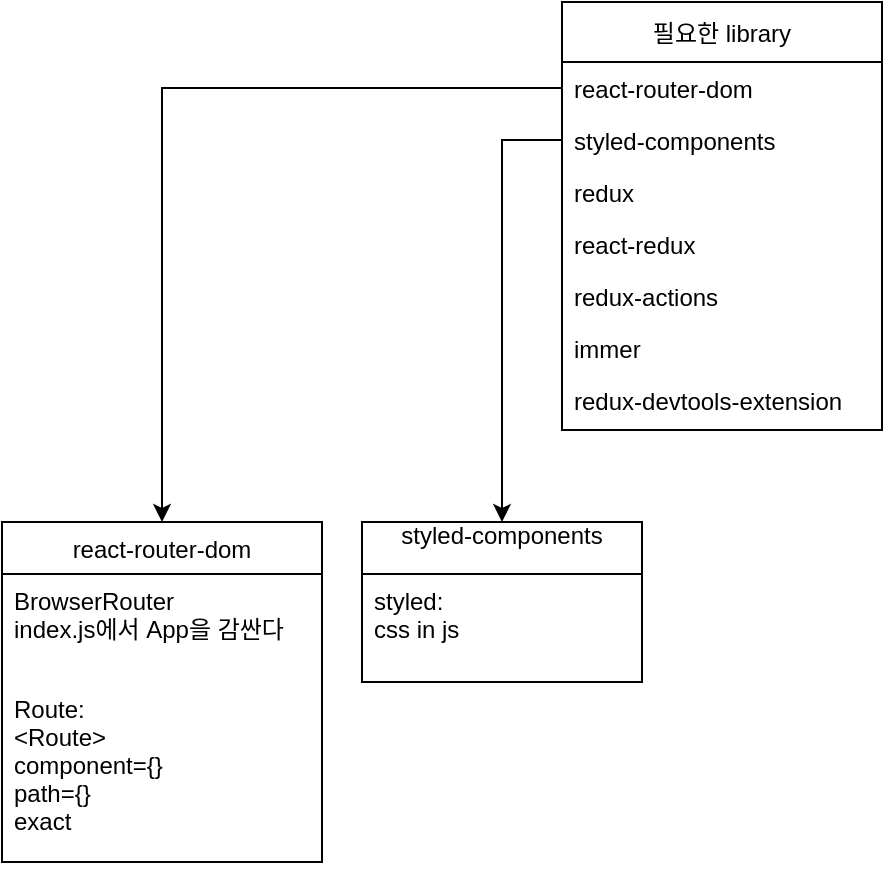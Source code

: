 <mxfile version="14.7.6" type="github">
  <diagram id="OLMiSo9zl_z5rvVyTol2" name="Page-1">
    <mxGraphModel dx="1182" dy="1915" grid="1" gridSize="10" guides="1" tooltips="1" connect="1" arrows="1" fold="1" page="1" pageScale="1" pageWidth="827" pageHeight="1169" math="0" shadow="0">
      <root>
        <mxCell id="0" />
        <mxCell id="1" parent="0" />
        <mxCell id="-qUDhv_ZsKp3VUNVFHI_-1" value="필요한 library" style="swimlane;fontStyle=0;childLayout=stackLayout;horizontal=1;startSize=30;fillColor=none;horizontalStack=0;resizeParent=1;resizeParentMax=0;resizeLast=0;collapsible=1;marginBottom=0;" vertex="1" parent="1">
          <mxGeometry x="280" y="-20" width="160" height="214" as="geometry" />
        </mxCell>
        <mxCell id="-qUDhv_ZsKp3VUNVFHI_-2" value="react-router-dom" style="text;strokeColor=none;fillColor=none;align=left;verticalAlign=top;spacingLeft=4;spacingRight=4;overflow=hidden;rotatable=0;points=[[0,0.5],[1,0.5]];portConstraint=eastwest;" vertex="1" parent="-qUDhv_ZsKp3VUNVFHI_-1">
          <mxGeometry y="30" width="160" height="26" as="geometry" />
        </mxCell>
        <mxCell id="-qUDhv_ZsKp3VUNVFHI_-3" value="styled-components" style="text;strokeColor=none;fillColor=none;align=left;verticalAlign=top;spacingLeft=4;spacingRight=4;overflow=hidden;rotatable=0;points=[[0,0.5],[1,0.5]];portConstraint=eastwest;" vertex="1" parent="-qUDhv_ZsKp3VUNVFHI_-1">
          <mxGeometry y="56" width="160" height="26" as="geometry" />
        </mxCell>
        <mxCell id="-qUDhv_ZsKp3VUNVFHI_-31" value="redux" style="text;strokeColor=none;fillColor=none;align=left;verticalAlign=top;spacingLeft=4;spacingRight=4;overflow=hidden;rotatable=0;points=[[0,0.5],[1,0.5]];portConstraint=eastwest;" vertex="1" parent="-qUDhv_ZsKp3VUNVFHI_-1">
          <mxGeometry y="82" width="160" height="26" as="geometry" />
        </mxCell>
        <mxCell id="-qUDhv_ZsKp3VUNVFHI_-38" value="react-redux" style="text;strokeColor=none;fillColor=none;align=left;verticalAlign=top;spacingLeft=4;spacingRight=4;overflow=hidden;rotatable=0;points=[[0,0.5],[1,0.5]];portConstraint=eastwest;" vertex="1" parent="-qUDhv_ZsKp3VUNVFHI_-1">
          <mxGeometry y="108" width="160" height="26" as="geometry" />
        </mxCell>
        <mxCell id="-qUDhv_ZsKp3VUNVFHI_-39" value="redux-actions" style="text;strokeColor=none;fillColor=none;align=left;verticalAlign=top;spacingLeft=4;spacingRight=4;overflow=hidden;rotatable=0;points=[[0,0.5],[1,0.5]];portConstraint=eastwest;" vertex="1" parent="-qUDhv_ZsKp3VUNVFHI_-1">
          <mxGeometry y="134" width="160" height="26" as="geometry" />
        </mxCell>
        <mxCell id="-qUDhv_ZsKp3VUNVFHI_-40" value="immer" style="text;strokeColor=none;fillColor=none;align=left;verticalAlign=top;spacingLeft=4;spacingRight=4;overflow=hidden;rotatable=0;points=[[0,0.5],[1,0.5]];portConstraint=eastwest;" vertex="1" parent="-qUDhv_ZsKp3VUNVFHI_-1">
          <mxGeometry y="160" width="160" height="26" as="geometry" />
        </mxCell>
        <mxCell id="-qUDhv_ZsKp3VUNVFHI_-41" value="redux-devtools-extension" style="text;strokeColor=none;fillColor=none;align=left;verticalAlign=top;spacingLeft=4;spacingRight=4;overflow=hidden;rotatable=0;points=[[0,0.5],[1,0.5]];portConstraint=eastwest;" vertex="1" parent="-qUDhv_ZsKp3VUNVFHI_-1">
          <mxGeometry y="186" width="160" height="28" as="geometry" />
        </mxCell>
        <mxCell id="-qUDhv_ZsKp3VUNVFHI_-6" value="react-router-dom" style="swimlane;fontStyle=0;childLayout=stackLayout;horizontal=1;startSize=26;fillColor=none;horizontalStack=0;resizeParent=1;resizeParentMax=0;resizeLast=0;collapsible=1;marginBottom=0;" vertex="1" parent="1">
          <mxGeometry y="240" width="160" height="170" as="geometry" />
        </mxCell>
        <mxCell id="-qUDhv_ZsKp3VUNVFHI_-7" value="BrowserRouter&#xa;index.js에서 App을 감싼다" style="text;strokeColor=none;fillColor=none;align=left;verticalAlign=top;spacingLeft=4;spacingRight=4;overflow=hidden;rotatable=0;points=[[0,0.5],[1,0.5]];portConstraint=eastwest;" vertex="1" parent="-qUDhv_ZsKp3VUNVFHI_-6">
          <mxGeometry y="26" width="160" height="54" as="geometry" />
        </mxCell>
        <mxCell id="-qUDhv_ZsKp3VUNVFHI_-8" value="Route:&#xa;&lt;Route&gt;&#xa;component={}&#xa;path={}&#xa;exact" style="text;strokeColor=none;fillColor=none;align=left;verticalAlign=top;spacingLeft=4;spacingRight=4;overflow=hidden;rotatable=0;points=[[0,0.5],[1,0.5]];portConstraint=eastwest;" vertex="1" parent="-qUDhv_ZsKp3VUNVFHI_-6">
          <mxGeometry y="80" width="160" height="90" as="geometry" />
        </mxCell>
        <mxCell id="-qUDhv_ZsKp3VUNVFHI_-10" style="edgeStyle=orthogonalEdgeStyle;rounded=0;orthogonalLoop=1;jettySize=auto;html=1;exitX=0;exitY=0.5;exitDx=0;exitDy=0;" edge="1" parent="1" source="-qUDhv_ZsKp3VUNVFHI_-2" target="-qUDhv_ZsKp3VUNVFHI_-6">
          <mxGeometry relative="1" as="geometry" />
        </mxCell>
        <mxCell id="-qUDhv_ZsKp3VUNVFHI_-27" value="styled-components&#xa;" style="swimlane;fontStyle=0;childLayout=stackLayout;horizontal=1;startSize=26;horizontalStack=0;resizeParent=1;resizeParentMax=0;resizeLast=0;collapsible=1;marginBottom=0;" vertex="1" parent="1">
          <mxGeometry x="180" y="240" width="140" height="80" as="geometry" />
        </mxCell>
        <mxCell id="-qUDhv_ZsKp3VUNVFHI_-28" value="styled:&#xa;css in js " style="text;strokeColor=none;fillColor=none;align=left;verticalAlign=top;spacingLeft=4;spacingRight=4;overflow=hidden;rotatable=0;points=[[0,0.5],[1,0.5]];portConstraint=eastwest;" vertex="1" parent="-qUDhv_ZsKp3VUNVFHI_-27">
          <mxGeometry y="26" width="140" height="54" as="geometry" />
        </mxCell>
        <mxCell id="-qUDhv_ZsKp3VUNVFHI_-45" style="edgeStyle=orthogonalEdgeStyle;rounded=0;orthogonalLoop=1;jettySize=auto;html=1;entryX=0.5;entryY=0;entryDx=0;entryDy=0;" edge="1" parent="1" source="-qUDhv_ZsKp3VUNVFHI_-3" target="-qUDhv_ZsKp3VUNVFHI_-27">
          <mxGeometry relative="1" as="geometry" />
        </mxCell>
      </root>
    </mxGraphModel>
  </diagram>
</mxfile>
